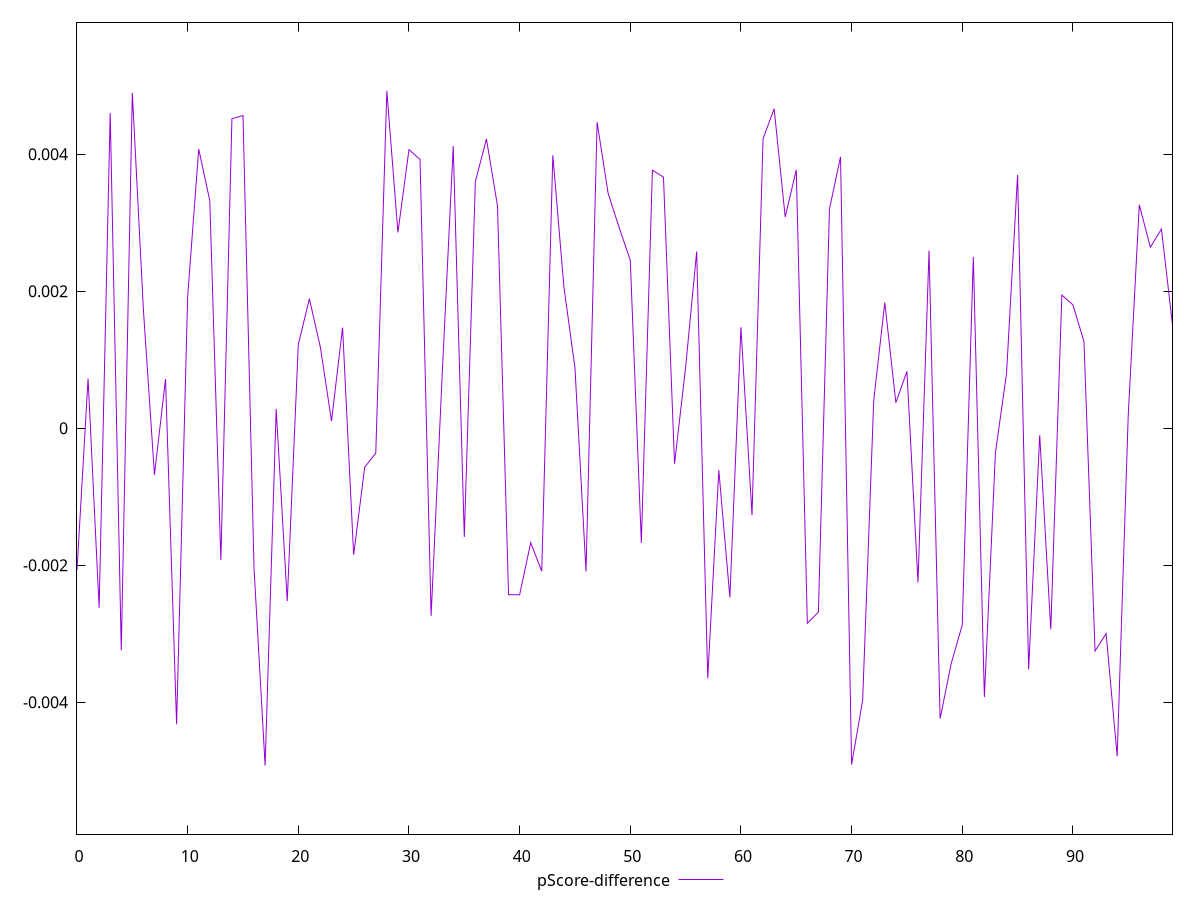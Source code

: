 reset

$pScoreDifference <<EOF
0 -0.0020708910119877078
1 0.0007224610776673801
2 -0.0026222495090514886
3 0.0046013486238137835
4 -0.003244733795739474
5 0.0048937842135169385
6 0.0017275224369950326
7 -0.0006812704813289883
8 0.0007162337313574851
9 -0.004323282153985086
10 0.0019228175012317994
11 0.0040731810285228875
12 0.0033206773109533683
13 -0.001928009527502994
14 0.004518084319618643
15 0.004563248987821178
16 -0.0020524197308337544
17 -0.004927053215655286
18 0.0002794131889582441
19 -0.002524343841175891
20 0.0012209152705905946
21 0.0018891635162057163
22 0.0011747420557986499
23 0.00010412649943275509
24 0.0014669551333300057
25 -0.001849542376014257
26 -0.0005705072589383686
27 -0.00036426174596004834
28 0.00492466618522569
29 0.002857081213507917
30 0.004065334421614275
31 0.003922080353982227
32 -0.0027400282480578575
33 0.0007682839686757315
34 0.00411736409516017
35 -0.001588020029441306
36 0.0036002727472634888
37 0.004220548236986699
38 0.003244937093537792
39 -0.0024318446794979187
40 -0.0024324037356479034
41 -0.001672323480336968
42 -0.0020884150039054417
43 0.003983155957323514
44 0.002064012677233329
45 0.0008833694879923359
46 -0.0020933411252651024
47 0.004466160163336175
48 0.003425322736994141
49 0.002925255117134151
50 0.00245131896618056
51 -0.001675442224006618
52 0.003765597436275414
53 0.0036643299432247978
54 -0.0005197738693528131
55 0.0008862451204446065
56 0.0025775222992892033
57 -0.0036522295027663354
58 -0.0006129573463613536
59 -0.0024702701343858324
60 0.001473006459671966
61 -0.001269402967086275
62 0.004224543694975547
63 0.004664264934830742
64 0.0030817413699675833
65 0.0037701155265008057
66 -0.00284771233917136
67 -0.0026863798884885215
68 0.0031991574778988396
69 0.003960278579387577
70 -0.004910715473730121
71 -0.003970604456221993
72 0.0004031584197835558
73 0.0018326693402819227
74 0.00037123856245246944
75 0.000828587001487302
76 -0.002252458242945621
77 0.0025930858381442157
78 -0.00424003864806316
79 -0.003439483561017642
80 -0.0028727036567016695
81 0.002498621857228267
82 -0.0039264063678441374
83 -0.00035674839864974217
84 0.0007945249147882638
85 0.003696156623047231
86 -0.003520877355189078
87 -0.00010310922976730641
88 -0.002938929780569033
89 0.0019426384260924912
90 0.0017999551976140005
91 0.0012642848172584875
92 -0.0032535688389134787
93 -0.002999324043691798
94 -0.004789662749164925
95 0.0001887082040166188
96 0.0032591235354559323
97 0.002641073187899634
98 0.002907280948137192
99 0.0015066621494851384
EOF

set key outside below
set xrange [0:99]
set yrange [-0.005927053215655286:0.00592466618522569]
set trange [-0.005927053215655286:0.00592466618522569]
set terminal svg size 640, 500 enhanced background rgb 'white'
set output "report_00013_2021-02-09T12-04-24.940Z/first-cpu-idle/samples/pages+cached+noadtech+nomedia/pScore-difference/values.svg"

plot $pScoreDifference title "pScore-difference" with line

reset

